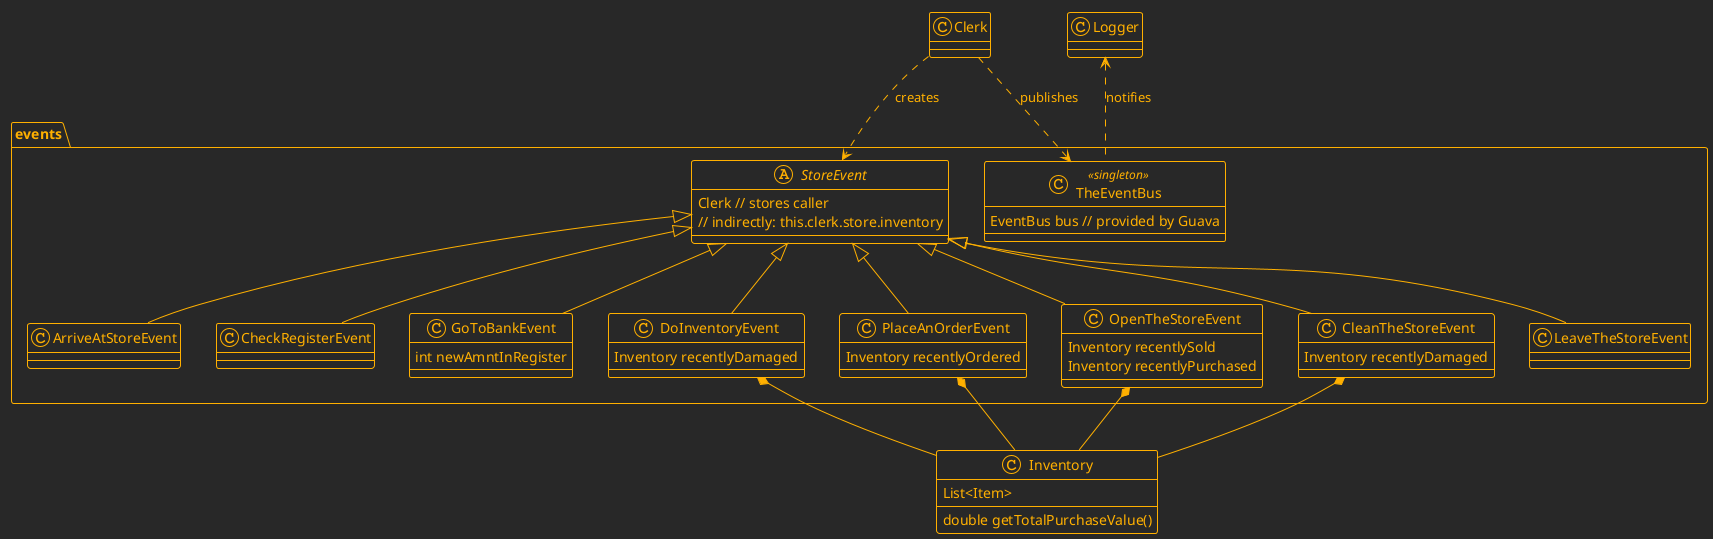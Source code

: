 @startuml

!theme crt-amber

<style>
header {
  HorizontalAlignment left
}
</style>

class Clerk {}

class Inventory {
  List<Item>
  double getTotalPurchaseValue()
}

package "events" {
  class TheEventBus <<singleton>> {
    EventBus bus // provided by Guava
  }

  abstract class StoreEvent {
    Clerk // stores caller
    // indirectly: this.clerk.store.inventory
  }

  'Publish which clerk has arrived at the store.
  'Publish number of items added to inventory (if any).
  class ArriveAtStoreEvent extends StoreEvent {
  }

  'Publish the amount of money in the register.
  class CheckRegisterEvent extends StoreEvent {
  }

  'Publish the amount of money in the register.
  class GoToBankEvent extends StoreEvent {
    int newAmntInRegister
  }

  'Publish the total number of items.
  'DoInventory: Publish the total purchase price value of inventory items.
  class DoInventoryEvent extends StoreEvent {
    Inventory recentlyDamaged
  }

  'Publish the total number of items ordered.
  class PlaceAnOrderEvent extends StoreEvent {
    Inventory recentlyOrdered
  }

  'Publish the total number of items sold.
  class OpenTheStoreEvent extends StoreEvent {
    Inventory recentlySold
    Inventory recentlyPurchased
  }

  'Publish the total number of items damaged in cleaning.
  class CleanTheStoreEvent extends StoreEvent {
    Inventory recentlyDamaged
  }

  'Publish which clerk has left the store
  class LeaveTheStoreEvent extends StoreEvent {
  }

  ' --- Relationships within Package ---
  Clerk ..> TheEventBus : publishes
  DoInventoryEvent *-- Inventory
  PlaceAnOrderEvent *-- Inventory
  OpenTheStoreEvent *-- Inventory
  CleanTheStoreEvent *-- Inventory

}

'================================================================
' Top-Level Simulation Components
'================================================================
class Logger {
}

' --- Top-Level Relationships ---
Logger <.. TheEventBus : notifies
Clerk ..> StoreEvent : creates

@enduml
